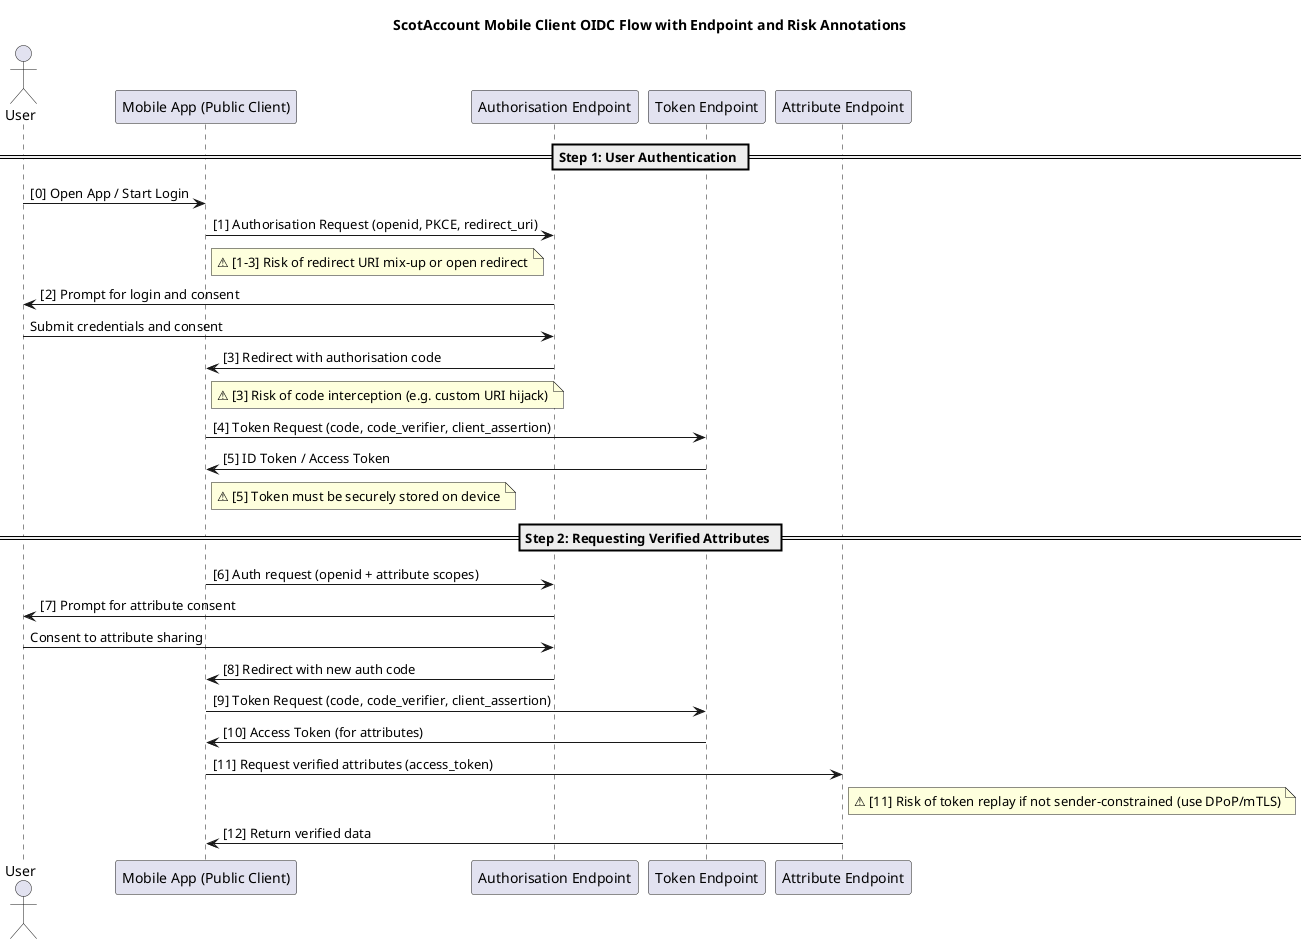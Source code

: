@startuml
title ScotAccount Mobile Client OIDC Flow with Endpoint and Risk Annotations

actor User
participant "Mobile App (Public Client)" as App
participant "Authorisation Endpoint" as Authorise
participant "Token Endpoint" as Token
participant "Attribute Endpoint" as Attributes

== Step 1: User Authentication ==
User -> App : [0] Open App / Start Login
App -> Authorise : [1] Authorisation Request (openid, PKCE, redirect_uri)
note right of App
⚠ [1–3] Risk of redirect URI mix-up or open redirect
end note

Authorise -> User : [2] Prompt for login and consent
User -> Authorise : Submit credentials and consent
Authorise -> App : [3] Redirect with authorisation code
note right of App
⚠ [3] Risk of code interception (e.g. custom URI hijack)
end note

App -> Token : [4] Token Request (code, code_verifier, client_assertion)
Token -> App : [5] ID Token / Access Token
note right of App
⚠ [5] Token must be securely stored on device
end note

== Step 2: Requesting Verified Attributes ==
App -> Authorise : [6] Auth request (openid + attribute scopes)
Authorise -> User : [7] Prompt for attribute consent
User -> Authorise : Consent to attribute sharing
Authorise -> App : [8] Redirect with new auth code

App -> Token : [9] Token Request (code, code_verifier, client_assertion)
Token -> App : [10] Access Token (for attributes)

App -> Attributes : [11] Request verified attributes (access_token)
note right of Attributes
⚠ [11] Risk of token replay if not sender-constrained (use DPoP/mTLS)
end note

Attributes -> App : [12] Return verified data

@enduml